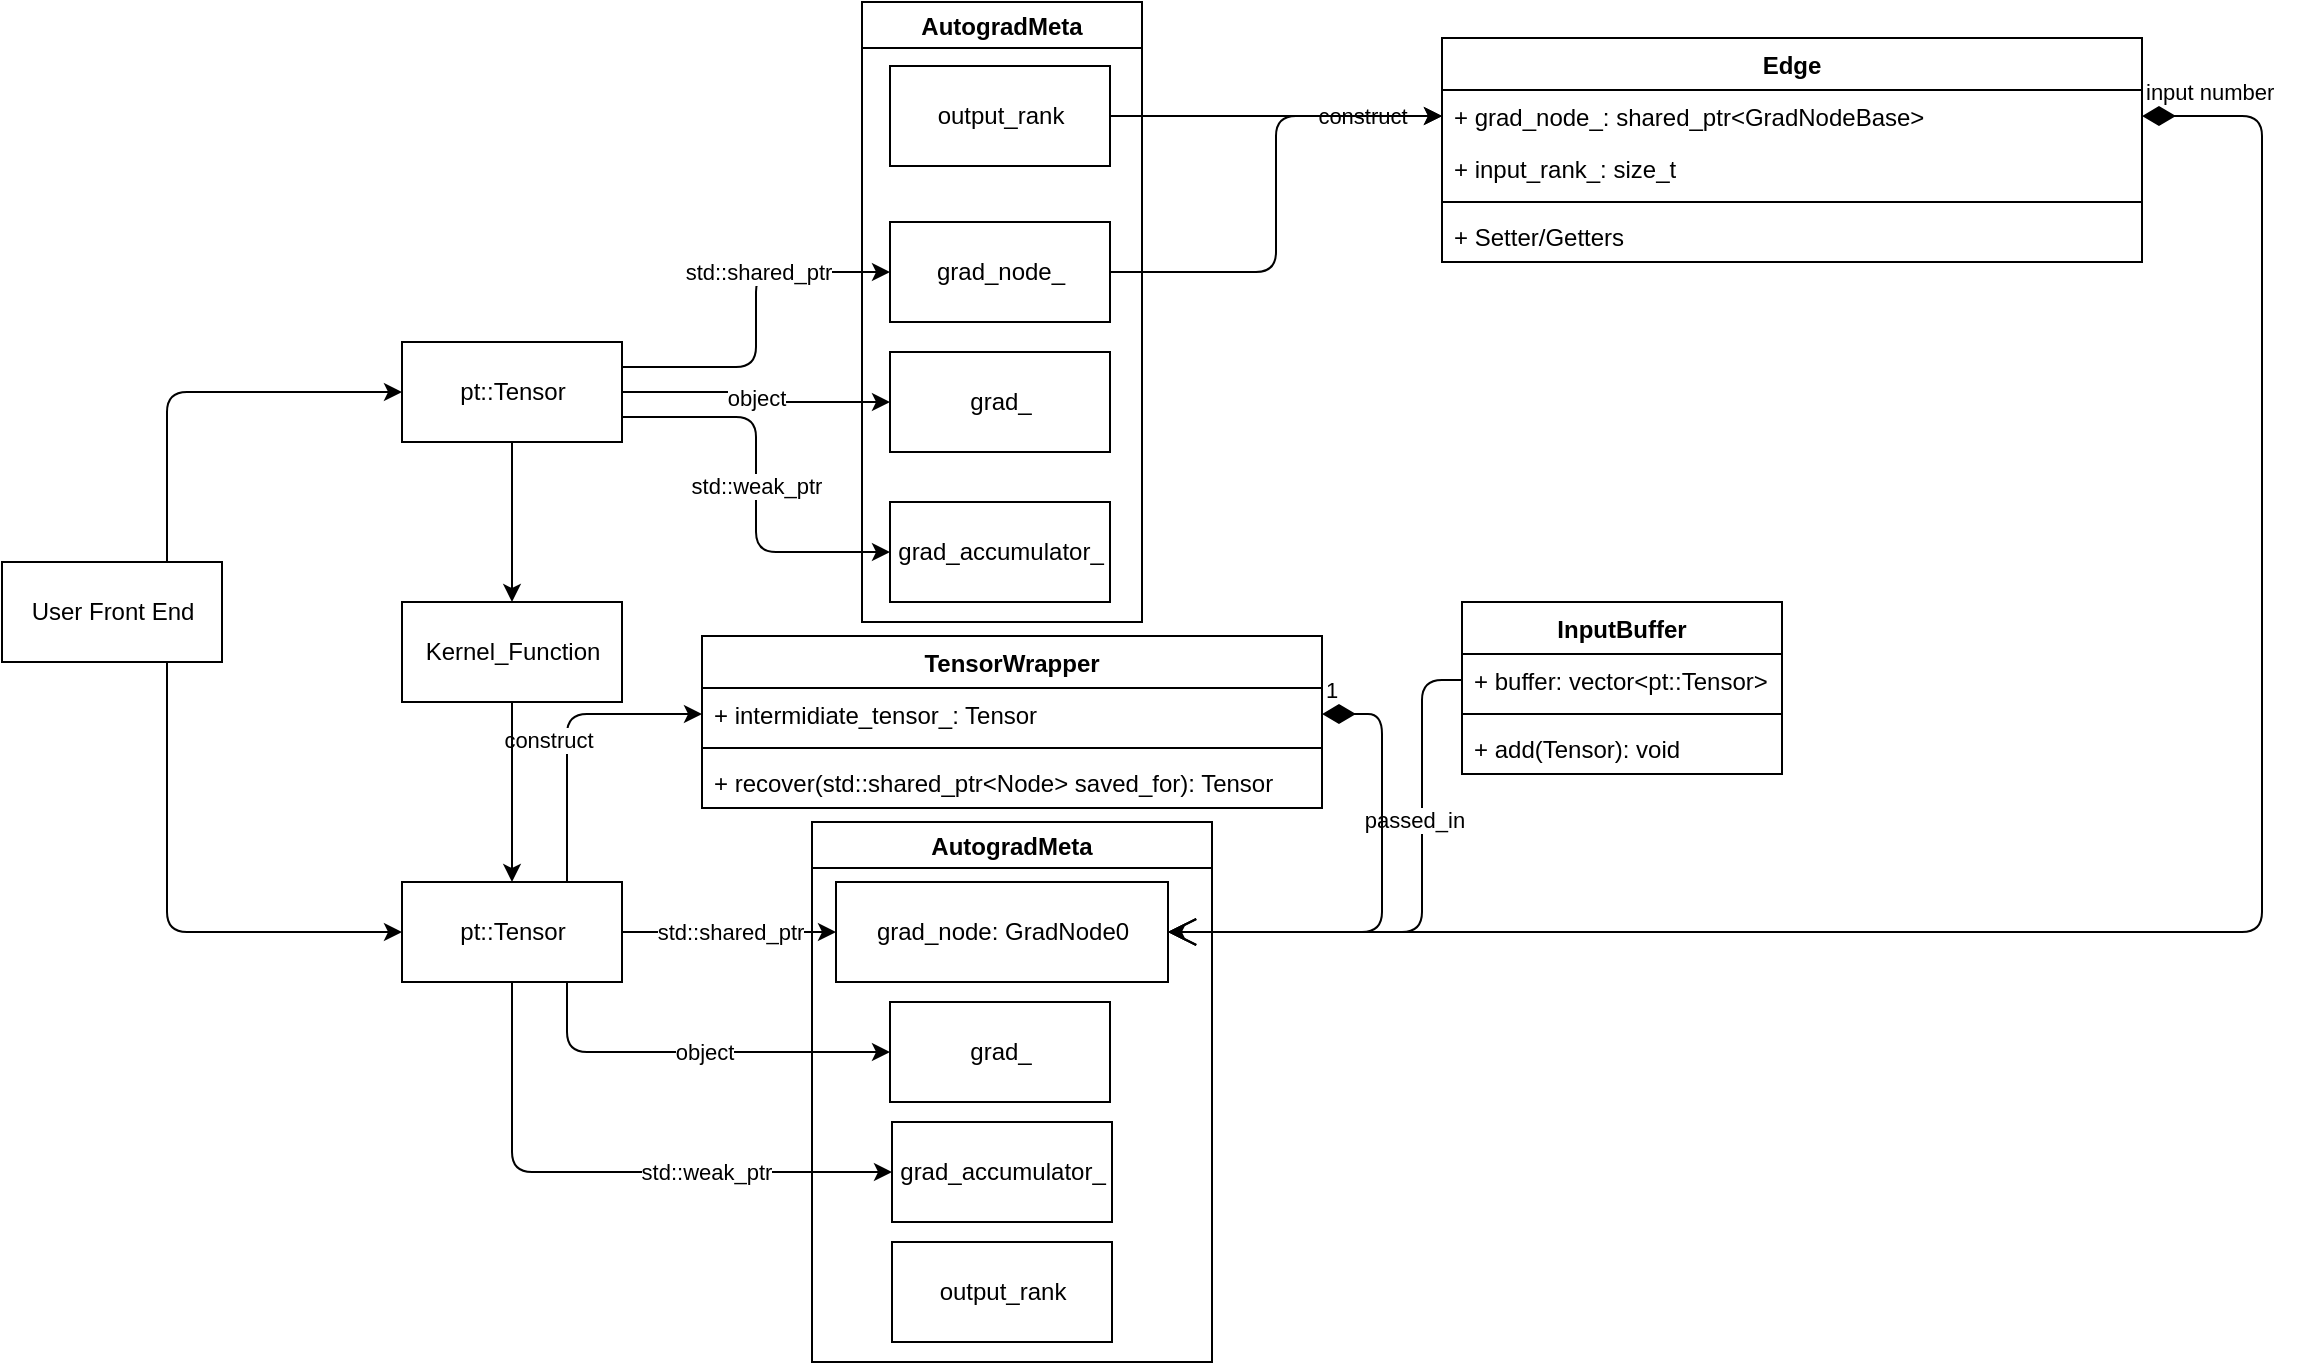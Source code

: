 <mxfile version="15.0.3" type="github">
  <diagram id="wdjLH5UwVM_nEjBRr2EJ" name="Page-1">
    <mxGraphModel dx="2066" dy="769" grid="1" gridSize="10" guides="1" tooltips="1" connect="1" arrows="1" fold="1" page="1" pageScale="1" pageWidth="850" pageHeight="1100" math="0" shadow="0">
      <root>
        <mxCell id="0" />
        <mxCell id="1" parent="0" />
        <mxCell id="DjDlUBk-94I_P1uRHrz8-1" style="edgeStyle=orthogonalEdgeStyle;orthogonalLoop=1;jettySize=auto;html=1;exitX=0.5;exitY=1;exitDx=0;exitDy=0;entryX=0;entryY=0.5;entryDx=0;entryDy=0;" parent="1" source="DjDlUBk-94I_P1uRHrz8-8" target="DjDlUBk-94I_P1uRHrz8-19" edge="1">
          <mxGeometry relative="1" as="geometry" />
        </mxCell>
        <mxCell id="DjDlUBk-94I_P1uRHrz8-2" value="std::weak_ptr" style="edgeLabel;html=1;align=center;verticalAlign=middle;resizable=0;points=[];" parent="DjDlUBk-94I_P1uRHrz8-1" vertex="1" connectable="0">
          <mxGeometry x="0.174" y="39" relative="1" as="geometry">
            <mxPoint x="24" y="39" as="offset" />
          </mxGeometry>
        </mxCell>
        <mxCell id="DjDlUBk-94I_P1uRHrz8-3" style="edgeStyle=orthogonalEdgeStyle;orthogonalLoop=1;jettySize=auto;html=1;exitX=0.75;exitY=1;exitDx=0;exitDy=0;entryX=0;entryY=0.5;entryDx=0;entryDy=0;" parent="1" source="DjDlUBk-94I_P1uRHrz8-8" target="DjDlUBk-94I_P1uRHrz8-15" edge="1">
          <mxGeometry relative="1" as="geometry" />
        </mxCell>
        <mxCell id="DjDlUBk-94I_P1uRHrz8-4" value="object" style="edgeLabel;html=1;align=center;verticalAlign=middle;resizable=0;points=[];" parent="DjDlUBk-94I_P1uRHrz8-3" vertex="1" connectable="0">
          <mxGeometry x="-0.068" y="13" relative="1" as="geometry">
            <mxPoint x="12" y="13" as="offset" />
          </mxGeometry>
        </mxCell>
        <mxCell id="DjDlUBk-94I_P1uRHrz8-5" value="std::shared_ptr" style="edgeStyle=orthogonalEdgeStyle;orthogonalLoop=1;jettySize=auto;html=1;exitX=1;exitY=0.5;exitDx=0;exitDy=0;entryX=0;entryY=0.5;entryDx=0;entryDy=0;" parent="1" source="DjDlUBk-94I_P1uRHrz8-8" target="DjDlUBk-94I_P1uRHrz8-12" edge="1">
          <mxGeometry relative="1" as="geometry" />
        </mxCell>
        <mxCell id="DjDlUBk-94I_P1uRHrz8-6" style="edgeStyle=orthogonalEdgeStyle;orthogonalLoop=1;jettySize=auto;html=1;exitX=0.75;exitY=0;exitDx=0;exitDy=0;entryX=0;entryY=0.5;entryDx=0;entryDy=0;" parent="1" source="DjDlUBk-94I_P1uRHrz8-8" target="DjDlUBk-94I_P1uRHrz8-49" edge="1">
          <mxGeometry relative="1" as="geometry" />
        </mxCell>
        <mxCell id="DjDlUBk-94I_P1uRHrz8-7" value="construct" style="edgeLabel;html=1;align=center;verticalAlign=middle;resizable=0;points=[];" parent="DjDlUBk-94I_P1uRHrz8-6" vertex="1" connectable="0">
          <mxGeometry x="0.304" y="-11" relative="1" as="geometry">
            <mxPoint x="-25" y="2" as="offset" />
          </mxGeometry>
        </mxCell>
        <mxCell id="DjDlUBk-94I_P1uRHrz8-8" value="pt::Tensor" style="html=1;" parent="1" vertex="1">
          <mxGeometry x="210" y="860" width="110" height="50" as="geometry" />
        </mxCell>
        <mxCell id="DjDlUBk-94I_P1uRHrz8-15" value="grad_" style="html=1;" parent="1" vertex="1">
          <mxGeometry x="454" y="920" width="110" height="50" as="geometry" />
        </mxCell>
        <mxCell id="DjDlUBk-94I_P1uRHrz8-20" style="edgeStyle=orthogonalEdgeStyle;orthogonalLoop=1;jettySize=auto;html=1;exitX=1;exitY=0.25;exitDx=0;exitDy=0;entryX=0;entryY=0.5;entryDx=0;entryDy=0;" parent="1" source="DjDlUBk-94I_P1uRHrz8-25" target="DjDlUBk-94I_P1uRHrz8-54" edge="1">
          <mxGeometry relative="1" as="geometry">
            <mxPoint x="454" y="555" as="targetPoint" />
          </mxGeometry>
        </mxCell>
        <mxCell id="DjDlUBk-94I_P1uRHrz8-21" value="std::shared_ptr" style="edgeLabel;html=1;align=center;verticalAlign=middle;resizable=0;points=[];" parent="DjDlUBk-94I_P1uRHrz8-20" vertex="1" connectable="0">
          <mxGeometry x="0.274" relative="1" as="geometry">
            <mxPoint as="offset" />
          </mxGeometry>
        </mxCell>
        <mxCell id="DjDlUBk-94I_P1uRHrz8-22" value="std::weak_ptr" style="edgeStyle=orthogonalEdgeStyle;orthogonalLoop=1;jettySize=auto;html=1;exitX=1;exitY=0.75;exitDx=0;exitDy=0;entryX=0;entryY=0.5;entryDx=0;entryDy=0;" parent="1" source="DjDlUBk-94I_P1uRHrz8-25" target="DjDlUBk-94I_P1uRHrz8-26" edge="1">
          <mxGeometry relative="1" as="geometry" />
        </mxCell>
        <mxCell id="DjDlUBk-94I_P1uRHrz8-23" value="object" style="edgeStyle=orthogonalEdgeStyle;orthogonalLoop=1;jettySize=auto;html=1;exitX=1;exitY=0.5;exitDx=0;exitDy=0;entryX=0;entryY=0.5;entryDx=0;entryDy=0;" parent="1" source="DjDlUBk-94I_P1uRHrz8-25" target="DjDlUBk-94I_P1uRHrz8-28" edge="1">
          <mxGeometry relative="1" as="geometry" />
        </mxCell>
        <mxCell id="DjDlUBk-94I_P1uRHrz8-24" style="edgeStyle=orthogonalEdgeStyle;orthogonalLoop=1;jettySize=auto;html=1;exitX=0.5;exitY=1;exitDx=0;exitDy=0;" parent="1" source="DjDlUBk-94I_P1uRHrz8-25" target="DjDlUBk-94I_P1uRHrz8-38" edge="1">
          <mxGeometry relative="1" as="geometry" />
        </mxCell>
        <mxCell id="DjDlUBk-94I_P1uRHrz8-25" value="pt::Tensor" style="html=1;" parent="1" vertex="1">
          <mxGeometry x="210" y="590" width="110" height="50" as="geometry" />
        </mxCell>
        <mxCell id="DjDlUBk-94I_P1uRHrz8-26" value="grad_accumulator_" style="html=1;" parent="1" vertex="1">
          <mxGeometry x="454" y="670" width="110" height="50" as="geometry" />
        </mxCell>
        <mxCell id="DjDlUBk-94I_P1uRHrz8-28" value="grad_" style="html=1;" parent="1" vertex="1">
          <mxGeometry x="454" y="595" width="110" height="50" as="geometry" />
        </mxCell>
        <mxCell id="DjDlUBk-94I_P1uRHrz8-34" style="edgeStyle=orthogonalEdgeStyle;orthogonalLoop=1;jettySize=auto;html=1;exitX=0.75;exitY=0;exitDx=0;exitDy=0;entryX=0;entryY=0.5;entryDx=0;entryDy=0;" parent="1" source="DjDlUBk-94I_P1uRHrz8-36" target="DjDlUBk-94I_P1uRHrz8-25" edge="1">
          <mxGeometry relative="1" as="geometry" />
        </mxCell>
        <mxCell id="DjDlUBk-94I_P1uRHrz8-35" style="edgeStyle=orthogonalEdgeStyle;orthogonalLoop=1;jettySize=auto;html=1;exitX=0.75;exitY=1;exitDx=0;exitDy=0;entryX=0;entryY=0.5;entryDx=0;entryDy=0;" parent="1" source="DjDlUBk-94I_P1uRHrz8-36" target="DjDlUBk-94I_P1uRHrz8-8" edge="1">
          <mxGeometry relative="1" as="geometry" />
        </mxCell>
        <mxCell id="DjDlUBk-94I_P1uRHrz8-36" value="User Front End" style="html=1;" parent="1" vertex="1">
          <mxGeometry x="10" y="700" width="110" height="50" as="geometry" />
        </mxCell>
        <mxCell id="DjDlUBk-94I_P1uRHrz8-37" style="edgeStyle=orthogonalEdgeStyle;orthogonalLoop=1;jettySize=auto;html=1;exitX=0.5;exitY=1;exitDx=0;exitDy=0;entryX=0.5;entryY=0;entryDx=0;entryDy=0;" parent="1" source="DjDlUBk-94I_P1uRHrz8-38" target="DjDlUBk-94I_P1uRHrz8-8" edge="1">
          <mxGeometry relative="1" as="geometry" />
        </mxCell>
        <mxCell id="DjDlUBk-94I_P1uRHrz8-38" value="Kernel_Function" style="html=1;" parent="1" vertex="1">
          <mxGeometry x="210" y="720" width="110" height="50" as="geometry" />
        </mxCell>
        <mxCell id="DjDlUBk-94I_P1uRHrz8-48" value="TensorWrapper" style="swimlane;fontStyle=1;align=center;verticalAlign=top;childLayout=stackLayout;horizontal=1;startSize=26;horizontalStack=0;resizeParent=1;resizeParentMax=0;resizeLast=0;collapsible=1;marginBottom=0;" parent="1" vertex="1">
          <mxGeometry x="360" y="737" width="310" height="86" as="geometry" />
        </mxCell>
        <mxCell id="DjDlUBk-94I_P1uRHrz8-49" value="+ intermidiate_tensor_: Tensor" style="text;strokeColor=none;fillColor=none;align=left;verticalAlign=top;spacingLeft=4;spacingRight=4;overflow=hidden;rotatable=0;points=[[0,0.5],[1,0.5]];portConstraint=eastwest;" parent="DjDlUBk-94I_P1uRHrz8-48" vertex="1">
          <mxGeometry y="26" width="310" height="26" as="geometry" />
        </mxCell>
        <mxCell id="DjDlUBk-94I_P1uRHrz8-50" value="" style="line;strokeWidth=1;fillColor=none;align=left;verticalAlign=middle;spacingTop=-1;spacingLeft=3;spacingRight=3;rotatable=0;labelPosition=right;points=[];portConstraint=eastwest;" parent="DjDlUBk-94I_P1uRHrz8-48" vertex="1">
          <mxGeometry y="52" width="310" height="8" as="geometry" />
        </mxCell>
        <mxCell id="DjDlUBk-94I_P1uRHrz8-51" value="+ recover(std::shared_ptr&lt;Node&gt; saved_for): Tensor" style="text;strokeColor=none;fillColor=none;align=left;verticalAlign=top;spacingLeft=4;spacingRight=4;overflow=hidden;rotatable=0;points=[[0,0.5],[1,0.5]];portConstraint=eastwest;" parent="DjDlUBk-94I_P1uRHrz8-48" vertex="1">
          <mxGeometry y="60" width="310" height="26" as="geometry" />
        </mxCell>
        <mxCell id="cD26Aei0y1fo-a6brxzX-15" style="edgeStyle=orthogonalEdgeStyle;curved=0;rounded=1;orthogonalLoop=1;jettySize=auto;html=1;exitX=1;exitY=0.5;exitDx=0;exitDy=0;entryX=0;entryY=0.5;entryDx=0;entryDy=0;" edge="1" parent="1" source="DjDlUBk-94I_P1uRHrz8-54" target="oUVosOLtsmR4s0kaUU6V-9">
          <mxGeometry relative="1" as="geometry">
            <mxPoint x="690" y="500" as="targetPoint" />
          </mxGeometry>
        </mxCell>
        <mxCell id="cD26Aei0y1fo-a6brxzX-16" value="construct" style="edgeLabel;html=1;align=center;verticalAlign=middle;resizable=0;points=[];" vertex="1" connectable="0" parent="cD26Aei0y1fo-a6brxzX-15">
          <mxGeometry x="0.467" y="2" relative="1" as="geometry">
            <mxPoint x="25" y="2" as="offset" />
          </mxGeometry>
        </mxCell>
        <mxCell id="DjDlUBk-94I_P1uRHrz8-54" value="grad_node_" style="html=1;" parent="1" vertex="1">
          <mxGeometry x="454" y="530" width="110" height="50" as="geometry" />
        </mxCell>
        <mxCell id="oUVosOLtsmR4s0kaUU6V-8" value="Edge" style="swimlane;fontStyle=1;align=center;verticalAlign=top;childLayout=stackLayout;horizontal=1;startSize=26;horizontalStack=0;resizeParent=1;resizeParentMax=0;resizeLast=0;collapsible=1;marginBottom=0;" parent="1" vertex="1">
          <mxGeometry x="730" y="438" width="350" height="112" as="geometry" />
        </mxCell>
        <mxCell id="oUVosOLtsmR4s0kaUU6V-9" value="+ grad_node_: shared_ptr&lt;GradNodeBase&gt;" style="text;strokeColor=none;fillColor=none;align=left;verticalAlign=top;spacingLeft=4;spacingRight=4;overflow=hidden;rotatable=0;points=[[0,0.5],[1,0.5]];portConstraint=eastwest;" parent="oUVosOLtsmR4s0kaUU6V-8" vertex="1">
          <mxGeometry y="26" width="350" height="26" as="geometry" />
        </mxCell>
        <mxCell id="oUVosOLtsmR4s0kaUU6V-10" value="+ input_rank_: size_t " style="text;strokeColor=none;fillColor=none;align=left;verticalAlign=top;spacingLeft=4;spacingRight=4;overflow=hidden;rotatable=0;points=[[0,0.5],[1,0.5]];portConstraint=eastwest;" parent="oUVosOLtsmR4s0kaUU6V-8" vertex="1">
          <mxGeometry y="52" width="350" height="26" as="geometry" />
        </mxCell>
        <mxCell id="oUVosOLtsmR4s0kaUU6V-11" value="" style="line;strokeWidth=1;fillColor=none;align=left;verticalAlign=middle;spacingTop=-1;spacingLeft=3;spacingRight=3;rotatable=0;labelPosition=right;points=[];portConstraint=eastwest;" parent="oUVosOLtsmR4s0kaUU6V-8" vertex="1">
          <mxGeometry y="78" width="350" height="8" as="geometry" />
        </mxCell>
        <mxCell id="oUVosOLtsmR4s0kaUU6V-12" value="+ Setter/Getters" style="text;strokeColor=none;fillColor=none;align=left;verticalAlign=top;spacingLeft=4;spacingRight=4;overflow=hidden;rotatable=0;points=[[0,0.5],[1,0.5]];portConstraint=eastwest;" parent="oUVosOLtsmR4s0kaUU6V-8" vertex="1">
          <mxGeometry y="86" width="350" height="26" as="geometry" />
        </mxCell>
        <mxCell id="cD26Aei0y1fo-a6brxzX-1" value="InputBuffer" style="swimlane;fontStyle=1;align=center;verticalAlign=top;childLayout=stackLayout;horizontal=1;startSize=26;horizontalStack=0;resizeParent=1;resizeParentMax=0;resizeLast=0;collapsible=1;marginBottom=0;rounded=0;" vertex="1" parent="1">
          <mxGeometry x="740" y="720" width="160" height="86" as="geometry" />
        </mxCell>
        <mxCell id="cD26Aei0y1fo-a6brxzX-2" value="+ buffer: vector&lt;pt::Tensor&gt;" style="text;strokeColor=none;fillColor=none;align=left;verticalAlign=top;spacingLeft=4;spacingRight=4;overflow=hidden;rotatable=0;points=[[0,0.5],[1,0.5]];portConstraint=eastwest;" vertex="1" parent="cD26Aei0y1fo-a6brxzX-1">
          <mxGeometry y="26" width="160" height="26" as="geometry" />
        </mxCell>
        <mxCell id="cD26Aei0y1fo-a6brxzX-3" value="" style="line;strokeWidth=1;fillColor=none;align=left;verticalAlign=middle;spacingTop=-1;spacingLeft=3;spacingRight=3;rotatable=0;labelPosition=right;points=[];portConstraint=eastwest;" vertex="1" parent="cD26Aei0y1fo-a6brxzX-1">
          <mxGeometry y="52" width="160" height="8" as="geometry" />
        </mxCell>
        <mxCell id="cD26Aei0y1fo-a6brxzX-4" value="+ add(Tensor): void" style="text;strokeColor=none;fillColor=none;align=left;verticalAlign=top;spacingLeft=4;spacingRight=4;overflow=hidden;rotatable=0;points=[[0,0.5],[1,0.5]];portConstraint=eastwest;" vertex="1" parent="cD26Aei0y1fo-a6brxzX-1">
          <mxGeometry y="60" width="160" height="26" as="geometry" />
        </mxCell>
        <mxCell id="cD26Aei0y1fo-a6brxzX-9" style="edgeStyle=orthogonalEdgeStyle;curved=0;rounded=1;orthogonalLoop=1;jettySize=auto;html=1;exitX=0;exitY=0.5;exitDx=0;exitDy=0;entryX=1;entryY=0.5;entryDx=0;entryDy=0;" edge="1" parent="1" source="cD26Aei0y1fo-a6brxzX-2" target="DjDlUBk-94I_P1uRHrz8-12">
          <mxGeometry relative="1" as="geometry">
            <Array as="points">
              <mxPoint x="720" y="759" />
              <mxPoint x="720" y="885" />
            </Array>
          </mxGeometry>
        </mxCell>
        <mxCell id="cD26Aei0y1fo-a6brxzX-11" value="passed_in" style="edgeLabel;html=1;align=center;verticalAlign=middle;resizable=0;points=[];" vertex="1" connectable="0" parent="cD26Aei0y1fo-a6brxzX-9">
          <mxGeometry x="-0.343" y="-4" relative="1" as="geometry">
            <mxPoint as="offset" />
          </mxGeometry>
        </mxCell>
        <mxCell id="cD26Aei0y1fo-a6brxzX-10" value="1" style="endArrow=open;html=1;endSize=12;startArrow=diamondThin;startSize=14;startFill=1;edgeStyle=orthogonalEdgeStyle;align=left;verticalAlign=bottom;entryX=1;entryY=0.5;entryDx=0;entryDy=0;exitX=1;exitY=0.5;exitDx=0;exitDy=0;" edge="1" parent="1" source="DjDlUBk-94I_P1uRHrz8-49" target="DjDlUBk-94I_P1uRHrz8-12">
          <mxGeometry x="-1" y="3" relative="1" as="geometry">
            <mxPoint x="670" y="950" as="sourcePoint" />
            <mxPoint x="830" y="950" as="targetPoint" />
            <Array as="points">
              <mxPoint x="700" y="776" />
              <mxPoint x="700" y="885" />
            </Array>
          </mxGeometry>
        </mxCell>
        <mxCell id="cD26Aei0y1fo-a6brxzX-14" style="edgeStyle=orthogonalEdgeStyle;curved=0;rounded=1;orthogonalLoop=1;jettySize=auto;html=1;exitX=1;exitY=0.5;exitDx=0;exitDy=0;entryX=0;entryY=0.5;entryDx=0;entryDy=0;" edge="1" parent="1" source="cD26Aei0y1fo-a6brxzX-13" target="oUVosOLtsmR4s0kaUU6V-9">
          <mxGeometry relative="1" as="geometry">
            <Array as="points">
              <mxPoint x="690" y="477" />
              <mxPoint x="690" y="477" />
            </Array>
          </mxGeometry>
        </mxCell>
        <mxCell id="cD26Aei0y1fo-a6brxzX-13" value="output_rank" style="html=1;rounded=0;" vertex="1" parent="1">
          <mxGeometry x="454" y="452" width="110" height="50" as="geometry" />
        </mxCell>
        <mxCell id="cD26Aei0y1fo-a6brxzX-17" value="AutogradMeta" style="swimlane;rounded=0;" vertex="1" parent="1">
          <mxGeometry x="440" y="420" width="140" height="310" as="geometry" />
        </mxCell>
        <mxCell id="cD26Aei0y1fo-a6brxzX-19" value="AutogradMeta" style="swimlane;rounded=0;" vertex="1" parent="1">
          <mxGeometry x="415" y="830" width="200" height="270" as="geometry" />
        </mxCell>
        <mxCell id="DjDlUBk-94I_P1uRHrz8-12" value="grad_node: GradNode0" style="html=1;" parent="cD26Aei0y1fo-a6brxzX-19" vertex="1">
          <mxGeometry x="12" y="30" width="166" height="50" as="geometry" />
        </mxCell>
        <mxCell id="DjDlUBk-94I_P1uRHrz8-19" value="grad_accumulator_" style="html=1;" parent="cD26Aei0y1fo-a6brxzX-19" vertex="1">
          <mxGeometry x="40" y="150" width="110" height="50" as="geometry" />
        </mxCell>
        <mxCell id="cD26Aei0y1fo-a6brxzX-20" value="output_rank" style="html=1;rounded=0;" vertex="1" parent="cD26Aei0y1fo-a6brxzX-19">
          <mxGeometry x="40" y="210" width="110" height="50" as="geometry" />
        </mxCell>
        <mxCell id="cD26Aei0y1fo-a6brxzX-21" value="input number" style="endArrow=open;html=1;endSize=12;startArrow=diamondThin;startSize=14;startFill=1;edgeStyle=orthogonalEdgeStyle;align=left;verticalAlign=bottom;exitX=1;exitY=0.5;exitDx=0;exitDy=0;entryX=1;entryY=0.5;entryDx=0;entryDy=0;" edge="1" parent="1" source="oUVosOLtsmR4s0kaUU6V-9" target="DjDlUBk-94I_P1uRHrz8-12">
          <mxGeometry x="-1" y="3" relative="1" as="geometry">
            <mxPoint x="1040" y="610" as="sourcePoint" />
            <mxPoint x="1200" y="610" as="targetPoint" />
            <Array as="points">
              <mxPoint x="1140" y="477" />
              <mxPoint x="1140" y="885" />
            </Array>
          </mxGeometry>
        </mxCell>
      </root>
    </mxGraphModel>
  </diagram>
</mxfile>
